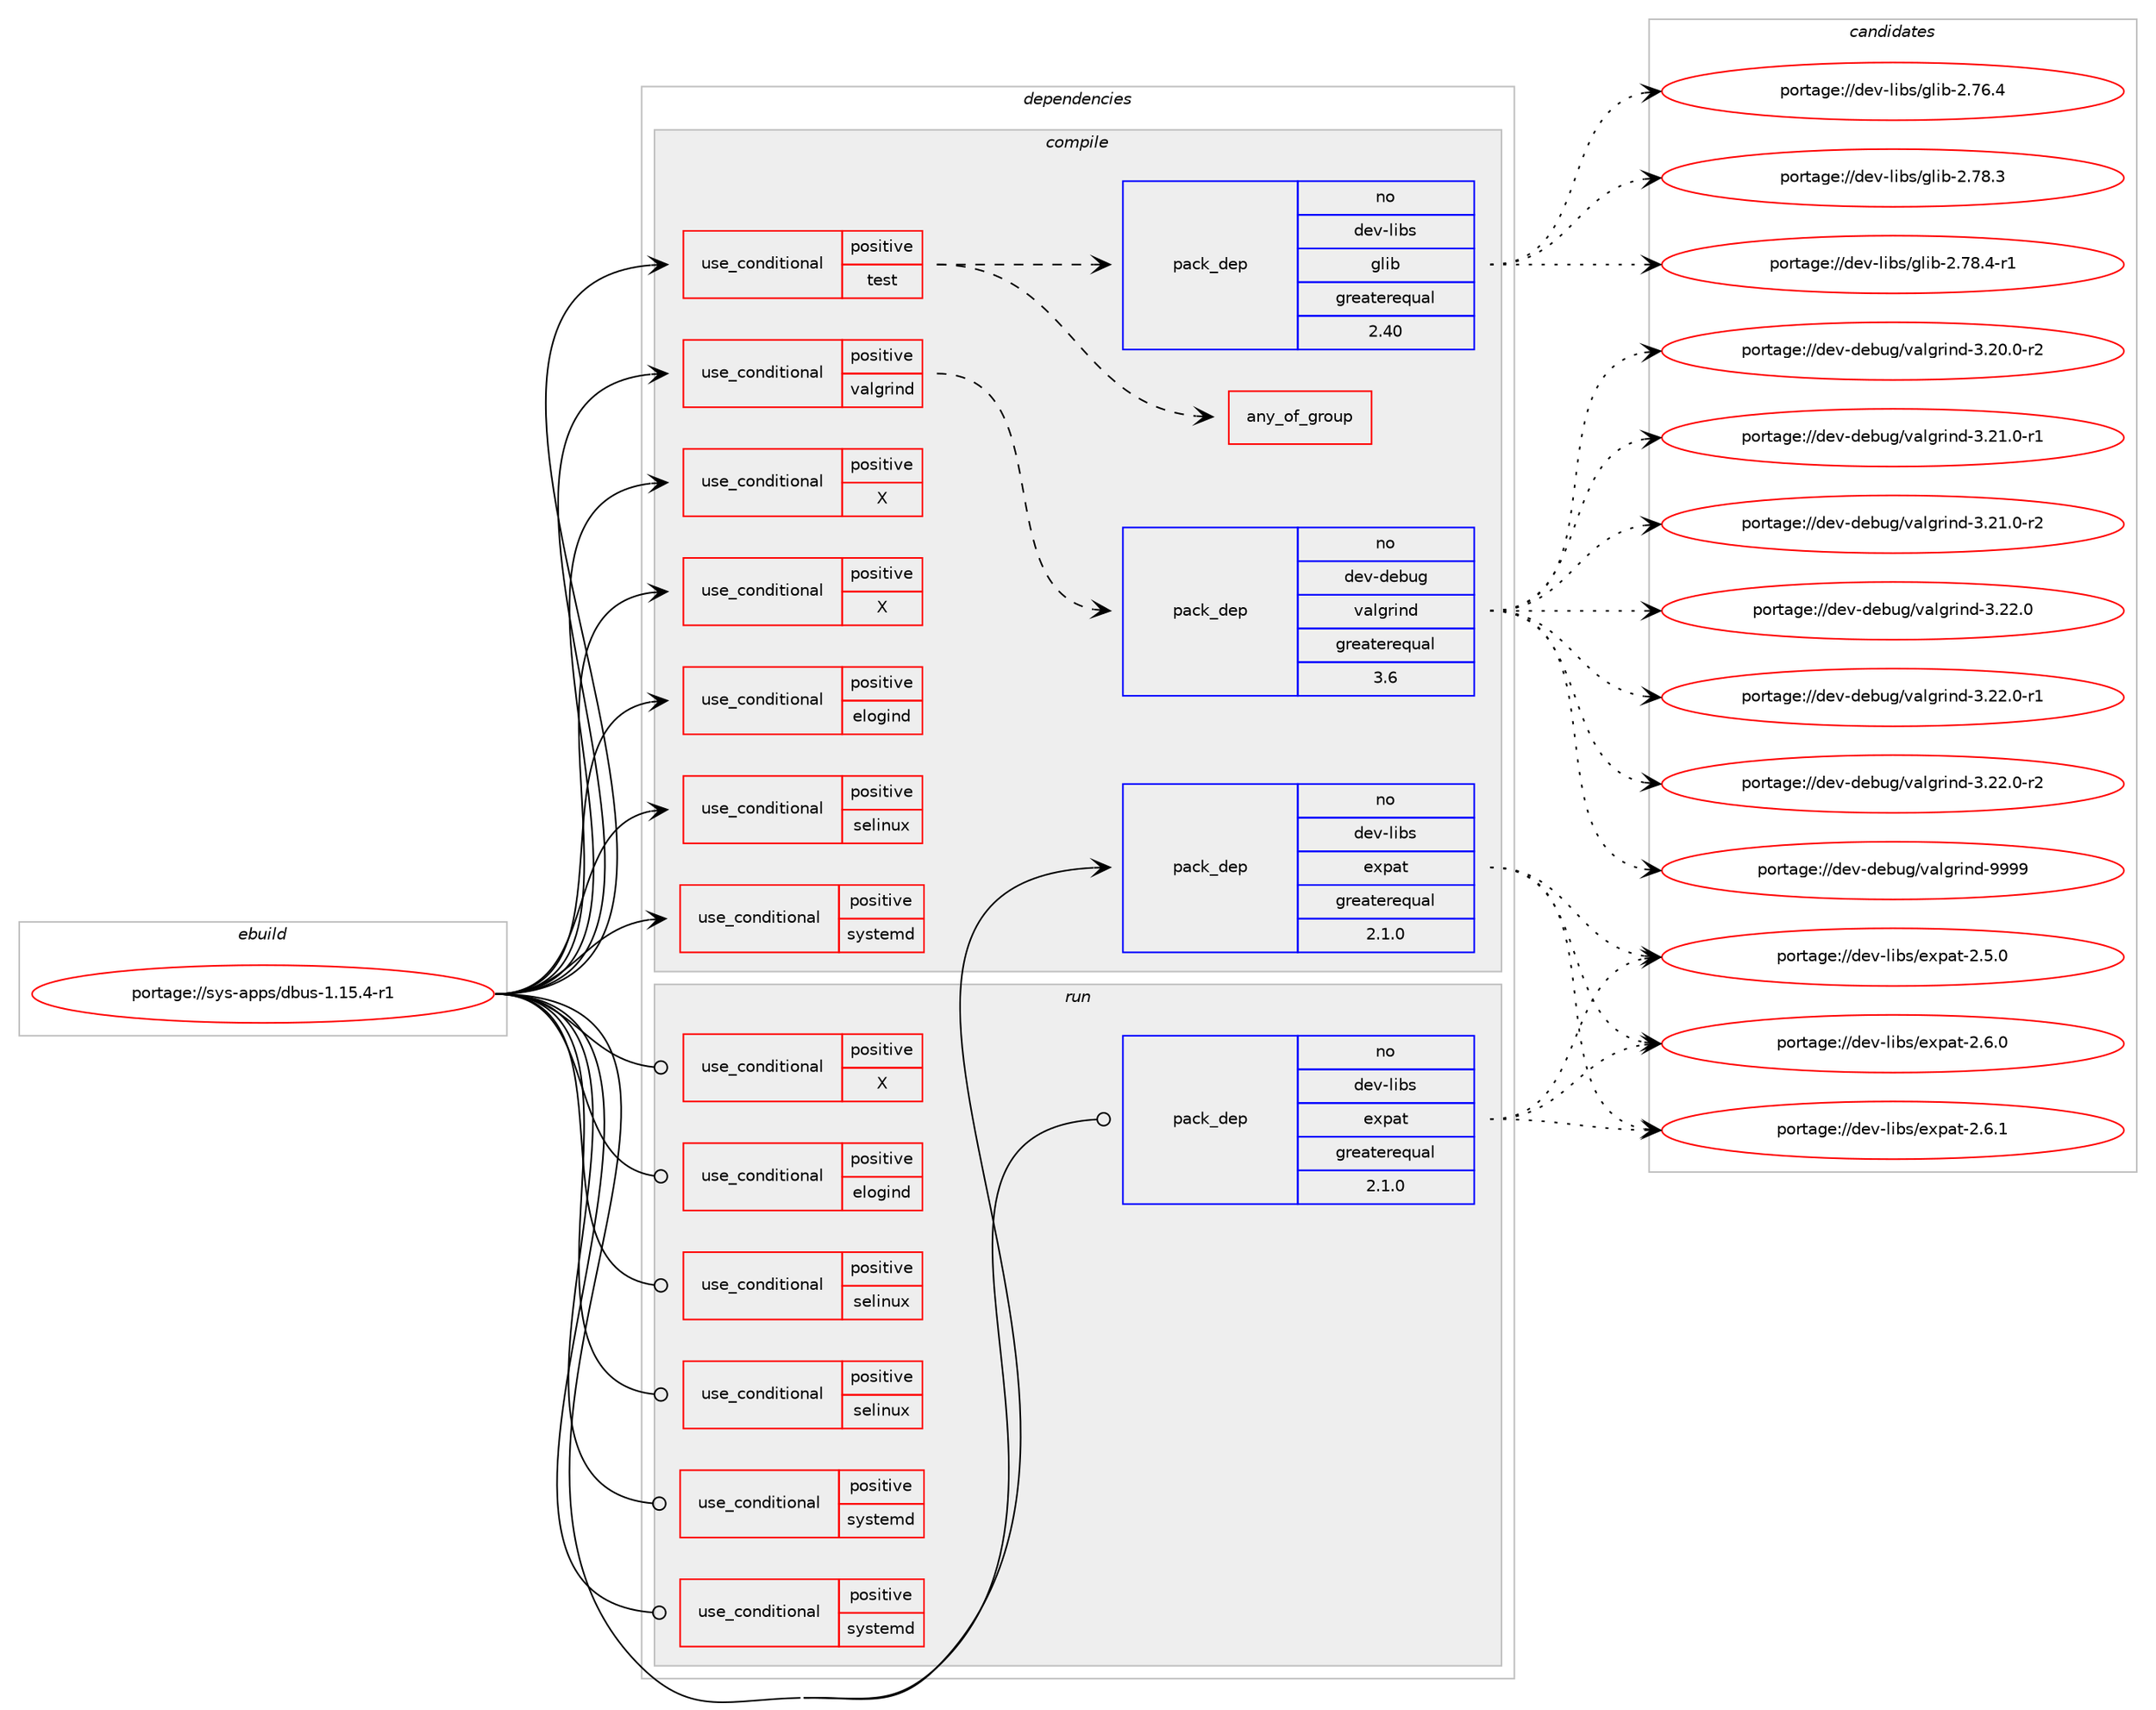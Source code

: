 digraph prolog {

# *************
# Graph options
# *************

newrank=true;
concentrate=true;
compound=true;
graph [rankdir=LR,fontname=Helvetica,fontsize=10,ranksep=1.5];#, ranksep=2.5, nodesep=0.2];
edge  [arrowhead=vee];
node  [fontname=Helvetica,fontsize=10];

# **********
# The ebuild
# **********

subgraph cluster_leftcol {
color=gray;
rank=same;
label=<<i>ebuild</i>>;
id [label="portage://sys-apps/dbus-1.15.4-r1", color=red, width=4, href="../sys-apps/dbus-1.15.4-r1.svg"];
}

# ****************
# The dependencies
# ****************

subgraph cluster_midcol {
color=gray;
label=<<i>dependencies</i>>;
subgraph cluster_compile {
fillcolor="#eeeeee";
style=filled;
label=<<i>compile</i>>;
subgraph cond9648 {
dependency13476 [label=<<TABLE BORDER="0" CELLBORDER="1" CELLSPACING="0" CELLPADDING="4"><TR><TD ROWSPAN="3" CELLPADDING="10">use_conditional</TD></TR><TR><TD>positive</TD></TR><TR><TD>X</TD></TR></TABLE>>, shape=none, color=red];
# *** BEGIN UNKNOWN DEPENDENCY TYPE (TODO) ***
# dependency13476 -> package_dependency(portage://sys-apps/dbus-1.15.4-r1,install,no,x11-base,xorg-proto,none,[,,],[],[])
# *** END UNKNOWN DEPENDENCY TYPE (TODO) ***

}
id:e -> dependency13476:w [weight=20,style="solid",arrowhead="vee"];
subgraph cond9649 {
dependency13477 [label=<<TABLE BORDER="0" CELLBORDER="1" CELLSPACING="0" CELLPADDING="4"><TR><TD ROWSPAN="3" CELLPADDING="10">use_conditional</TD></TR><TR><TD>positive</TD></TR><TR><TD>X</TD></TR></TABLE>>, shape=none, color=red];
# *** BEGIN UNKNOWN DEPENDENCY TYPE (TODO) ***
# dependency13477 -> package_dependency(portage://sys-apps/dbus-1.15.4-r1,install,no,x11-libs,libX11,none,[,,],[],[])
# *** END UNKNOWN DEPENDENCY TYPE (TODO) ***

# *** BEGIN UNKNOWN DEPENDENCY TYPE (TODO) ***
# dependency13477 -> package_dependency(portage://sys-apps/dbus-1.15.4-r1,install,no,x11-libs,libXt,none,[,,],[],[])
# *** END UNKNOWN DEPENDENCY TYPE (TODO) ***

}
id:e -> dependency13477:w [weight=20,style="solid",arrowhead="vee"];
subgraph cond9650 {
dependency13478 [label=<<TABLE BORDER="0" CELLBORDER="1" CELLSPACING="0" CELLPADDING="4"><TR><TD ROWSPAN="3" CELLPADDING="10">use_conditional</TD></TR><TR><TD>positive</TD></TR><TR><TD>elogind</TD></TR></TABLE>>, shape=none, color=red];
# *** BEGIN UNKNOWN DEPENDENCY TYPE (TODO) ***
# dependency13478 -> package_dependency(portage://sys-apps/dbus-1.15.4-r1,install,no,sys-auth,elogind,none,[,,],[],[])
# *** END UNKNOWN DEPENDENCY TYPE (TODO) ***

}
id:e -> dependency13478:w [weight=20,style="solid",arrowhead="vee"];
subgraph cond9651 {
dependency13479 [label=<<TABLE BORDER="0" CELLBORDER="1" CELLSPACING="0" CELLPADDING="4"><TR><TD ROWSPAN="3" CELLPADDING="10">use_conditional</TD></TR><TR><TD>positive</TD></TR><TR><TD>selinux</TD></TR></TABLE>>, shape=none, color=red];
# *** BEGIN UNKNOWN DEPENDENCY TYPE (TODO) ***
# dependency13479 -> package_dependency(portage://sys-apps/dbus-1.15.4-r1,install,no,sys-process,audit,none,[,,],[],[])
# *** END UNKNOWN DEPENDENCY TYPE (TODO) ***

# *** BEGIN UNKNOWN DEPENDENCY TYPE (TODO) ***
# dependency13479 -> package_dependency(portage://sys-apps/dbus-1.15.4-r1,install,no,sys-libs,libselinux,none,[,,],[],[])
# *** END UNKNOWN DEPENDENCY TYPE (TODO) ***

}
id:e -> dependency13479:w [weight=20,style="solid",arrowhead="vee"];
subgraph cond9652 {
dependency13480 [label=<<TABLE BORDER="0" CELLBORDER="1" CELLSPACING="0" CELLPADDING="4"><TR><TD ROWSPAN="3" CELLPADDING="10">use_conditional</TD></TR><TR><TD>positive</TD></TR><TR><TD>systemd</TD></TR></TABLE>>, shape=none, color=red];
# *** BEGIN UNKNOWN DEPENDENCY TYPE (TODO) ***
# dependency13480 -> package_dependency(portage://sys-apps/dbus-1.15.4-r1,install,no,sys-apps,systemd,none,[,,],[slot(0),equal],[])
# *** END UNKNOWN DEPENDENCY TYPE (TODO) ***

}
id:e -> dependency13480:w [weight=20,style="solid",arrowhead="vee"];
subgraph cond9653 {
dependency13481 [label=<<TABLE BORDER="0" CELLBORDER="1" CELLSPACING="0" CELLPADDING="4"><TR><TD ROWSPAN="3" CELLPADDING="10">use_conditional</TD></TR><TR><TD>positive</TD></TR><TR><TD>test</TD></TR></TABLE>>, shape=none, color=red];
subgraph any138 {
dependency13482 [label=<<TABLE BORDER="0" CELLBORDER="1" CELLSPACING="0" CELLPADDING="4"><TR><TD CELLPADDING="10">any_of_group</TD></TR></TABLE>>, shape=none, color=red];# *** BEGIN UNKNOWN DEPENDENCY TYPE (TODO) ***
# dependency13482 -> package_dependency(portage://sys-apps/dbus-1.15.4-r1,install,no,dev-lang,python,none,[,,],[slot(3.12)],[])
# *** END UNKNOWN DEPENDENCY TYPE (TODO) ***

# *** BEGIN UNKNOWN DEPENDENCY TYPE (TODO) ***
# dependency13482 -> package_dependency(portage://sys-apps/dbus-1.15.4-r1,install,no,dev-lang,python,none,[,,],[slot(3.11)],[])
# *** END UNKNOWN DEPENDENCY TYPE (TODO) ***

# *** BEGIN UNKNOWN DEPENDENCY TYPE (TODO) ***
# dependency13482 -> package_dependency(portage://sys-apps/dbus-1.15.4-r1,install,no,dev-lang,python,none,[,,],[slot(3.10)],[])
# *** END UNKNOWN DEPENDENCY TYPE (TODO) ***

}
dependency13481:e -> dependency13482:w [weight=20,style="dashed",arrowhead="vee"];
subgraph pack3689 {
dependency13483 [label=<<TABLE BORDER="0" CELLBORDER="1" CELLSPACING="0" CELLPADDING="4" WIDTH="220"><TR><TD ROWSPAN="6" CELLPADDING="30">pack_dep</TD></TR><TR><TD WIDTH="110">no</TD></TR><TR><TD>dev-libs</TD></TR><TR><TD>glib</TD></TR><TR><TD>greaterequal</TD></TR><TR><TD>2.40</TD></TR></TABLE>>, shape=none, color=blue];
}
dependency13481:e -> dependency13483:w [weight=20,style="dashed",arrowhead="vee"];
}
id:e -> dependency13481:w [weight=20,style="solid",arrowhead="vee"];
subgraph cond9654 {
dependency13484 [label=<<TABLE BORDER="0" CELLBORDER="1" CELLSPACING="0" CELLPADDING="4"><TR><TD ROWSPAN="3" CELLPADDING="10">use_conditional</TD></TR><TR><TD>positive</TD></TR><TR><TD>valgrind</TD></TR></TABLE>>, shape=none, color=red];
subgraph pack3690 {
dependency13485 [label=<<TABLE BORDER="0" CELLBORDER="1" CELLSPACING="0" CELLPADDING="4" WIDTH="220"><TR><TD ROWSPAN="6" CELLPADDING="30">pack_dep</TD></TR><TR><TD WIDTH="110">no</TD></TR><TR><TD>dev-debug</TD></TR><TR><TD>valgrind</TD></TR><TR><TD>greaterequal</TD></TR><TR><TD>3.6</TD></TR></TABLE>>, shape=none, color=blue];
}
dependency13484:e -> dependency13485:w [weight=20,style="dashed",arrowhead="vee"];
}
id:e -> dependency13484:w [weight=20,style="solid",arrowhead="vee"];
subgraph pack3691 {
dependency13486 [label=<<TABLE BORDER="0" CELLBORDER="1" CELLSPACING="0" CELLPADDING="4" WIDTH="220"><TR><TD ROWSPAN="6" CELLPADDING="30">pack_dep</TD></TR><TR><TD WIDTH="110">no</TD></TR><TR><TD>dev-libs</TD></TR><TR><TD>expat</TD></TR><TR><TD>greaterequal</TD></TR><TR><TD>2.1.0</TD></TR></TABLE>>, shape=none, color=blue];
}
id:e -> dependency13486:w [weight=20,style="solid",arrowhead="vee"];
# *** BEGIN UNKNOWN DEPENDENCY TYPE (TODO) ***
# id -> package_dependency(portage://sys-apps/dbus-1.15.4-r1,install,no,dev-libs,expat,none,[,,],[],[])
# *** END UNKNOWN DEPENDENCY TYPE (TODO) ***

}
subgraph cluster_compileandrun {
fillcolor="#eeeeee";
style=filled;
label=<<i>compile and run</i>>;
}
subgraph cluster_run {
fillcolor="#eeeeee";
style=filled;
label=<<i>run</i>>;
subgraph cond9655 {
dependency13487 [label=<<TABLE BORDER="0" CELLBORDER="1" CELLSPACING="0" CELLPADDING="4"><TR><TD ROWSPAN="3" CELLPADDING="10">use_conditional</TD></TR><TR><TD>positive</TD></TR><TR><TD>X</TD></TR></TABLE>>, shape=none, color=red];
# *** BEGIN UNKNOWN DEPENDENCY TYPE (TODO) ***
# dependency13487 -> package_dependency(portage://sys-apps/dbus-1.15.4-r1,run,no,x11-libs,libX11,none,[,,],[],[])
# *** END UNKNOWN DEPENDENCY TYPE (TODO) ***

# *** BEGIN UNKNOWN DEPENDENCY TYPE (TODO) ***
# dependency13487 -> package_dependency(portage://sys-apps/dbus-1.15.4-r1,run,no,x11-libs,libXt,none,[,,],[],[])
# *** END UNKNOWN DEPENDENCY TYPE (TODO) ***

}
id:e -> dependency13487:w [weight=20,style="solid",arrowhead="odot"];
subgraph cond9656 {
dependency13488 [label=<<TABLE BORDER="0" CELLBORDER="1" CELLSPACING="0" CELLPADDING="4"><TR><TD ROWSPAN="3" CELLPADDING="10">use_conditional</TD></TR><TR><TD>positive</TD></TR><TR><TD>elogind</TD></TR></TABLE>>, shape=none, color=red];
# *** BEGIN UNKNOWN DEPENDENCY TYPE (TODO) ***
# dependency13488 -> package_dependency(portage://sys-apps/dbus-1.15.4-r1,run,no,sys-auth,elogind,none,[,,],[],[])
# *** END UNKNOWN DEPENDENCY TYPE (TODO) ***

}
id:e -> dependency13488:w [weight=20,style="solid",arrowhead="odot"];
subgraph cond9657 {
dependency13489 [label=<<TABLE BORDER="0" CELLBORDER="1" CELLSPACING="0" CELLPADDING="4"><TR><TD ROWSPAN="3" CELLPADDING="10">use_conditional</TD></TR><TR><TD>positive</TD></TR><TR><TD>selinux</TD></TR></TABLE>>, shape=none, color=red];
# *** BEGIN UNKNOWN DEPENDENCY TYPE (TODO) ***
# dependency13489 -> package_dependency(portage://sys-apps/dbus-1.15.4-r1,run,no,sec-policy,selinux-dbus,none,[,,],[],[])
# *** END UNKNOWN DEPENDENCY TYPE (TODO) ***

}
id:e -> dependency13489:w [weight=20,style="solid",arrowhead="odot"];
subgraph cond9658 {
dependency13490 [label=<<TABLE BORDER="0" CELLBORDER="1" CELLSPACING="0" CELLPADDING="4"><TR><TD ROWSPAN="3" CELLPADDING="10">use_conditional</TD></TR><TR><TD>positive</TD></TR><TR><TD>selinux</TD></TR></TABLE>>, shape=none, color=red];
# *** BEGIN UNKNOWN DEPENDENCY TYPE (TODO) ***
# dependency13490 -> package_dependency(portage://sys-apps/dbus-1.15.4-r1,run,no,sys-process,audit,none,[,,],[],[])
# *** END UNKNOWN DEPENDENCY TYPE (TODO) ***

# *** BEGIN UNKNOWN DEPENDENCY TYPE (TODO) ***
# dependency13490 -> package_dependency(portage://sys-apps/dbus-1.15.4-r1,run,no,sys-libs,libselinux,none,[,,],[],[])
# *** END UNKNOWN DEPENDENCY TYPE (TODO) ***

}
id:e -> dependency13490:w [weight=20,style="solid",arrowhead="odot"];
subgraph cond9659 {
dependency13491 [label=<<TABLE BORDER="0" CELLBORDER="1" CELLSPACING="0" CELLPADDING="4"><TR><TD ROWSPAN="3" CELLPADDING="10">use_conditional</TD></TR><TR><TD>positive</TD></TR><TR><TD>systemd</TD></TR></TABLE>>, shape=none, color=red];
# *** BEGIN UNKNOWN DEPENDENCY TYPE (TODO) ***
# dependency13491 -> package_dependency(portage://sys-apps/dbus-1.15.4-r1,run,no,sys-apps,systemd,none,[,,],[slot(0),equal],[])
# *** END UNKNOWN DEPENDENCY TYPE (TODO) ***

}
id:e -> dependency13491:w [weight=20,style="solid",arrowhead="odot"];
subgraph cond9660 {
dependency13492 [label=<<TABLE BORDER="0" CELLBORDER="1" CELLSPACING="0" CELLPADDING="4"><TR><TD ROWSPAN="3" CELLPADDING="10">use_conditional</TD></TR><TR><TD>positive</TD></TR><TR><TD>systemd</TD></TR></TABLE>>, shape=none, color=red];
# *** BEGIN UNKNOWN DEPENDENCY TYPE (TODO) ***
# dependency13492 -> package_dependency(portage://sys-apps/dbus-1.15.4-r1,run,no,virtual,tmpfiles,none,[,,],[],[])
# *** END UNKNOWN DEPENDENCY TYPE (TODO) ***

}
id:e -> dependency13492:w [weight=20,style="solid",arrowhead="odot"];
# *** BEGIN UNKNOWN DEPENDENCY TYPE (TODO) ***
# id -> package_dependency(portage://sys-apps/dbus-1.15.4-r1,run,no,acct-user,messagebus,none,[,,],[],[])
# *** END UNKNOWN DEPENDENCY TYPE (TODO) ***

subgraph pack3692 {
dependency13493 [label=<<TABLE BORDER="0" CELLBORDER="1" CELLSPACING="0" CELLPADDING="4" WIDTH="220"><TR><TD ROWSPAN="6" CELLPADDING="30">pack_dep</TD></TR><TR><TD WIDTH="110">no</TD></TR><TR><TD>dev-libs</TD></TR><TR><TD>expat</TD></TR><TR><TD>greaterequal</TD></TR><TR><TD>2.1.0</TD></TR></TABLE>>, shape=none, color=blue];
}
id:e -> dependency13493:w [weight=20,style="solid",arrowhead="odot"];
}
}

# **************
# The candidates
# **************

subgraph cluster_choices {
rank=same;
color=gray;
label=<<i>candidates</i>>;

subgraph choice3689 {
color=black;
nodesep=1;
choice1001011184510810598115471031081059845504655544652 [label="portage://dev-libs/glib-2.76.4", color=red, width=4,href="../dev-libs/glib-2.76.4.svg"];
choice1001011184510810598115471031081059845504655564651 [label="portage://dev-libs/glib-2.78.3", color=red, width=4,href="../dev-libs/glib-2.78.3.svg"];
choice10010111845108105981154710310810598455046555646524511449 [label="portage://dev-libs/glib-2.78.4-r1", color=red, width=4,href="../dev-libs/glib-2.78.4-r1.svg"];
dependency13483:e -> choice1001011184510810598115471031081059845504655544652:w [style=dotted,weight="100"];
dependency13483:e -> choice1001011184510810598115471031081059845504655564651:w [style=dotted,weight="100"];
dependency13483:e -> choice10010111845108105981154710310810598455046555646524511449:w [style=dotted,weight="100"];
}
subgraph choice3690 {
color=black;
nodesep=1;
choice10010111845100101981171034711897108103114105110100455146504846484511450 [label="portage://dev-debug/valgrind-3.20.0-r2", color=red, width=4,href="../dev-debug/valgrind-3.20.0-r2.svg"];
choice10010111845100101981171034711897108103114105110100455146504946484511449 [label="portage://dev-debug/valgrind-3.21.0-r1", color=red, width=4,href="../dev-debug/valgrind-3.21.0-r1.svg"];
choice10010111845100101981171034711897108103114105110100455146504946484511450 [label="portage://dev-debug/valgrind-3.21.0-r2", color=red, width=4,href="../dev-debug/valgrind-3.21.0-r2.svg"];
choice1001011184510010198117103471189710810311410511010045514650504648 [label="portage://dev-debug/valgrind-3.22.0", color=red, width=4,href="../dev-debug/valgrind-3.22.0.svg"];
choice10010111845100101981171034711897108103114105110100455146505046484511449 [label="portage://dev-debug/valgrind-3.22.0-r1", color=red, width=4,href="../dev-debug/valgrind-3.22.0-r1.svg"];
choice10010111845100101981171034711897108103114105110100455146505046484511450 [label="portage://dev-debug/valgrind-3.22.0-r2", color=red, width=4,href="../dev-debug/valgrind-3.22.0-r2.svg"];
choice100101118451001019811710347118971081031141051101004557575757 [label="portage://dev-debug/valgrind-9999", color=red, width=4,href="../dev-debug/valgrind-9999.svg"];
dependency13485:e -> choice10010111845100101981171034711897108103114105110100455146504846484511450:w [style=dotted,weight="100"];
dependency13485:e -> choice10010111845100101981171034711897108103114105110100455146504946484511449:w [style=dotted,weight="100"];
dependency13485:e -> choice10010111845100101981171034711897108103114105110100455146504946484511450:w [style=dotted,weight="100"];
dependency13485:e -> choice1001011184510010198117103471189710810311410511010045514650504648:w [style=dotted,weight="100"];
dependency13485:e -> choice10010111845100101981171034711897108103114105110100455146505046484511449:w [style=dotted,weight="100"];
dependency13485:e -> choice10010111845100101981171034711897108103114105110100455146505046484511450:w [style=dotted,weight="100"];
dependency13485:e -> choice100101118451001019811710347118971081031141051101004557575757:w [style=dotted,weight="100"];
}
subgraph choice3691 {
color=black;
nodesep=1;
choice10010111845108105981154710112011297116455046534648 [label="portage://dev-libs/expat-2.5.0", color=red, width=4,href="../dev-libs/expat-2.5.0.svg"];
choice10010111845108105981154710112011297116455046544648 [label="portage://dev-libs/expat-2.6.0", color=red, width=4,href="../dev-libs/expat-2.6.0.svg"];
choice10010111845108105981154710112011297116455046544649 [label="portage://dev-libs/expat-2.6.1", color=red, width=4,href="../dev-libs/expat-2.6.1.svg"];
dependency13486:e -> choice10010111845108105981154710112011297116455046534648:w [style=dotted,weight="100"];
dependency13486:e -> choice10010111845108105981154710112011297116455046544648:w [style=dotted,weight="100"];
dependency13486:e -> choice10010111845108105981154710112011297116455046544649:w [style=dotted,weight="100"];
}
subgraph choice3692 {
color=black;
nodesep=1;
choice10010111845108105981154710112011297116455046534648 [label="portage://dev-libs/expat-2.5.0", color=red, width=4,href="../dev-libs/expat-2.5.0.svg"];
choice10010111845108105981154710112011297116455046544648 [label="portage://dev-libs/expat-2.6.0", color=red, width=4,href="../dev-libs/expat-2.6.0.svg"];
choice10010111845108105981154710112011297116455046544649 [label="portage://dev-libs/expat-2.6.1", color=red, width=4,href="../dev-libs/expat-2.6.1.svg"];
dependency13493:e -> choice10010111845108105981154710112011297116455046534648:w [style=dotted,weight="100"];
dependency13493:e -> choice10010111845108105981154710112011297116455046544648:w [style=dotted,weight="100"];
dependency13493:e -> choice10010111845108105981154710112011297116455046544649:w [style=dotted,weight="100"];
}
}

}
